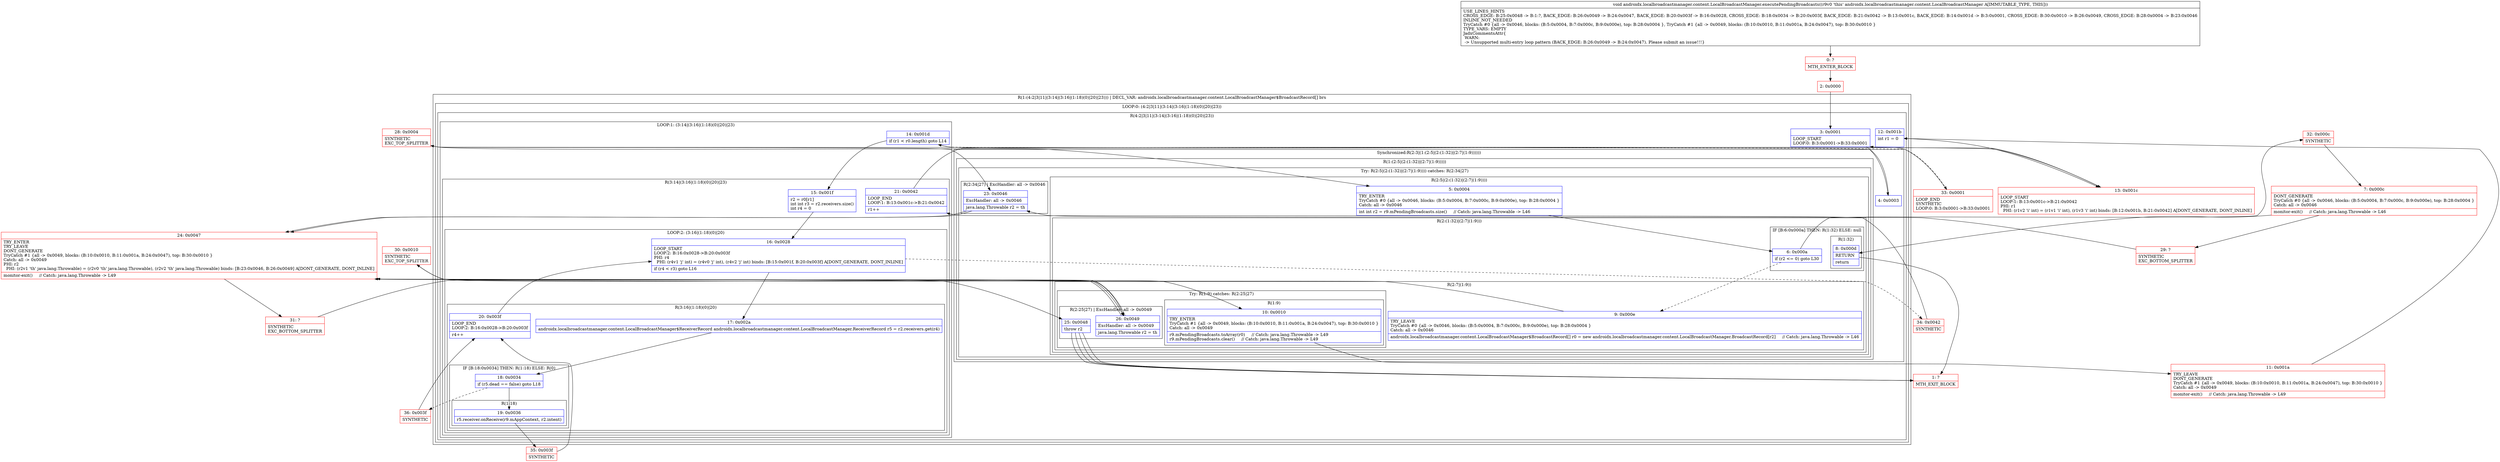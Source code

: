digraph "CFG forandroidx.localbroadcastmanager.content.LocalBroadcastManager.executePendingBroadcasts()V" {
subgraph cluster_Region_172645406 {
label = "R(1:(4:2|3|11|(3:14|(3:16|(1:18)(0)|20)|23))) | DECL_VAR: androidx.localbroadcastmanager.content.LocalBroadcastManager$BroadcastRecord[] brs\l";
node [shape=record,color=blue];
subgraph cluster_LoopRegion_1055681124 {
label = "LOOP:0: (4:2|3|11|(3:14|(3:16|(1:18)(0)|20)|23))";
node [shape=record,color=blue];
subgraph cluster_Region_413612658 {
label = "R(4:2|3|11|(3:14|(3:16|(1:18)(0)|20)|23))";
node [shape=record,color=blue];
Node_3 [shape=record,label="{3\:\ 0x0001|LOOP_START\lLOOP:0: B:3:0x0001\-\>B:33:0x0001\l}"];
subgraph cluster_SynchronizedRegion_192659842 {
label = "Synchronized:R(2:3|(1:(2:5|(2:(1:32)|(2:7|(1:9))))))";
node [shape=record,color=blue];
Node_4 [shape=record,label="{4\:\ 0x0003}"];
subgraph cluster_Region_370952493 {
label = "R(1:(2:5|(2:(1:32)|(2:7|(1:9)))))";
node [shape=record,color=blue];
subgraph cluster_TryCatchRegion_1315855708 {
label = "Try: R(2:5|(2:(1:32)|(2:7|(1:9)))) catches: R(2:34|27)";
node [shape=record,color=blue];
subgraph cluster_Region_916705507 {
label = "R(2:5|(2:(1:32)|(2:7|(1:9))))";
node [shape=record,color=blue];
Node_5 [shape=record,label="{5\:\ 0x0004|TRY_ENTER\lTryCatch #0 \{all \-\> 0x0046, blocks: (B:5:0x0004, B:7:0x000c, B:9:0x000e), top: B:28:0x0004 \}\lCatch: all \-\> 0x0046\l|int int r2 = r9.mPendingBroadcasts.size()     \/\/ Catch: java.lang.Throwable \-\> L46\l}"];
subgraph cluster_Region_319594943 {
label = "R(2:(1:32)|(2:7|(1:9)))";
node [shape=record,color=blue];
subgraph cluster_IfRegion_848571176 {
label = "IF [B:6:0x000a] THEN: R(1:32) ELSE: null";
node [shape=record,color=blue];
Node_6 [shape=record,label="{6\:\ 0x000a|if (r2 \<= 0) goto L30\l}"];
subgraph cluster_Region_1177425293 {
label = "R(1:32)";
node [shape=record,color=blue];
Node_8 [shape=record,label="{8\:\ 0x000d|RETURN\l|return\l}"];
}
}
subgraph cluster_Region_586834732 {
label = "R(2:7|(1:9))";
node [shape=record,color=blue];
Node_9 [shape=record,label="{9\:\ 0x000e|TRY_LEAVE\lTryCatch #0 \{all \-\> 0x0046, blocks: (B:5:0x0004, B:7:0x000c, B:9:0x000e), top: B:28:0x0004 \}\lCatch: all \-\> 0x0046\l|androidx.localbroadcastmanager.content.LocalBroadcastManager$BroadcastRecord[] r0 = new androidx.localbroadcastmanager.content.LocalBroadcastManager.BroadcastRecord[r2]     \/\/ Catch: java.lang.Throwable \-\> L46\l}"];
subgraph cluster_TryCatchRegion_839874884 {
label = "Try: R(1:9) catches: R(2:25|27)";
node [shape=record,color=blue];
subgraph cluster_Region_816566348 {
label = "R(1:9)";
node [shape=record,color=blue];
Node_10 [shape=record,label="{10\:\ 0x0010|TRY_ENTER\lTryCatch #1 \{all \-\> 0x0049, blocks: (B:10:0x0010, B:11:0x001a, B:24:0x0047), top: B:30:0x0010 \}\lCatch: all \-\> 0x0049\l|r9.mPendingBroadcasts.toArray(r0)     \/\/ Catch: java.lang.Throwable \-\> L49\lr9.mPendingBroadcasts.clear()     \/\/ Catch: java.lang.Throwable \-\> L49\l}"];
}
subgraph cluster_Region_246896356 {
label = "R(2:25|27) | ExcHandler: all \-\> 0x0049\l";
node [shape=record,color=blue];
Node_26 [shape=record,label="{26\:\ 0x0049|ExcHandler: all \-\> 0x0049\l|java.lang.Throwable r2 = th\l}"];
Node_25 [shape=record,label="{25\:\ 0x0048|throw r2\l}"];
}
}
}
}
}
subgraph cluster_Region_2017468372 {
label = "R(2:34|27) | ExcHandler: all \-\> 0x0046\l";
node [shape=record,color=blue];
Node_23 [shape=record,label="{23\:\ 0x0046|ExcHandler: all \-\> 0x0046\l|java.lang.Throwable r2 = th\l}"];
Node_25 [shape=record,label="{25\:\ 0x0048|throw r2\l}"];
}
}
}
}
Node_12 [shape=record,label="{12\:\ 0x001b|int r1 = 0\l\l}"];
subgraph cluster_LoopRegion_200908581 {
label = "LOOP:1: (3:14|(3:16|(1:18)(0)|20)|23)";
node [shape=record,color=blue];
Node_14 [shape=record,label="{14\:\ 0x001d|if (r1 \< r0.length) goto L14\l}"];
subgraph cluster_Region_2062249589 {
label = "R(3:14|(3:16|(1:18)(0)|20)|23)";
node [shape=record,color=blue];
Node_15 [shape=record,label="{15\:\ 0x001f|r2 = r0[r1]\lint int r3 = r2.receivers.size()\lint r4 = 0\l}"];
subgraph cluster_LoopRegion_346880212 {
label = "LOOP:2: (3:16|(1:18)(0)|20)";
node [shape=record,color=blue];
Node_16 [shape=record,label="{16\:\ 0x0028|LOOP_START\lLOOP:2: B:16:0x0028\-\>B:20:0x003f\lPHI: r4 \l  PHI: (r4v1 'j' int) = (r4v0 'j' int), (r4v2 'j' int) binds: [B:15:0x001f, B:20:0x003f] A[DONT_GENERATE, DONT_INLINE]\l|if (r4 \< r3) goto L16\l}"];
subgraph cluster_Region_905520281 {
label = "R(3:16|(1:18)(0)|20)";
node [shape=record,color=blue];
Node_17 [shape=record,label="{17\:\ 0x002a|androidx.localbroadcastmanager.content.LocalBroadcastManager$ReceiverRecord androidx.localbroadcastmanager.content.LocalBroadcastManager.ReceiverRecord r5 = r2.receivers.get(r4)\l}"];
subgraph cluster_IfRegion_1925092788 {
label = "IF [B:18:0x0034] THEN: R(1:18) ELSE: R(0)";
node [shape=record,color=blue];
Node_18 [shape=record,label="{18\:\ 0x0034|if (r5.dead == false) goto L18\l}"];
subgraph cluster_Region_1393018192 {
label = "R(1:18)";
node [shape=record,color=blue];
Node_19 [shape=record,label="{19\:\ 0x0036|r5.receiver.onReceive(r9.mAppContext, r2.intent)\l}"];
}
subgraph cluster_Region_1316286252 {
label = "R(0)";
node [shape=record,color=blue];
}
}
Node_20 [shape=record,label="{20\:\ 0x003f|LOOP_END\lLOOP:2: B:16:0x0028\-\>B:20:0x003f\l|r4++\l}"];
}
}
Node_21 [shape=record,label="{21\:\ 0x0042|LOOP_END\lLOOP:1: B:13:0x001c\-\>B:21:0x0042\l|r1++\l}"];
}
}
}
}
}
subgraph cluster_Region_2017468372 {
label = "R(2:34|27) | ExcHandler: all \-\> 0x0046\l";
node [shape=record,color=blue];
Node_23 [shape=record,label="{23\:\ 0x0046|ExcHandler: all \-\> 0x0046\l|java.lang.Throwable r2 = th\l}"];
Node_25 [shape=record,label="{25\:\ 0x0048|throw r2\l}"];
}
subgraph cluster_Region_246896356 {
label = "R(2:25|27) | ExcHandler: all \-\> 0x0049\l";
node [shape=record,color=blue];
Node_26 [shape=record,label="{26\:\ 0x0049|ExcHandler: all \-\> 0x0049\l|java.lang.Throwable r2 = th\l}"];
Node_25 [shape=record,label="{25\:\ 0x0048|throw r2\l}"];
}
Node_0 [shape=record,color=red,label="{0\:\ ?|MTH_ENTER_BLOCK\l}"];
Node_2 [shape=record,color=red,label="{2\:\ 0x0000}"];
Node_28 [shape=record,color=red,label="{28\:\ 0x0004|SYNTHETIC\lEXC_TOP_SPLITTER\l}"];
Node_30 [shape=record,color=red,label="{30\:\ 0x0010|SYNTHETIC\lEXC_TOP_SPLITTER\l}"];
Node_11 [shape=record,color=red,label="{11\:\ 0x001a|TRY_LEAVE\lDONT_GENERATE\lTryCatch #1 \{all \-\> 0x0049, blocks: (B:10:0x0010, B:11:0x001a, B:24:0x0047), top: B:30:0x0010 \}\lCatch: all \-\> 0x0049\l|monitor\-exit()     \/\/ Catch: java.lang.Throwable \-\> L49\l}"];
Node_13 [shape=record,color=red,label="{13\:\ 0x001c|LOOP_START\lLOOP:1: B:13:0x001c\-\>B:21:0x0042\lPHI: r1 \l  PHI: (r1v2 'i' int) = (r1v1 'i' int), (r1v3 'i' int) binds: [B:12:0x001b, B:21:0x0042] A[DONT_GENERATE, DONT_INLINE]\l}"];
Node_35 [shape=record,color=red,label="{35\:\ 0x003f|SYNTHETIC\l}"];
Node_36 [shape=record,color=red,label="{36\:\ 0x003f|SYNTHETIC\l}"];
Node_34 [shape=record,color=red,label="{34\:\ 0x0042|SYNTHETIC\l}"];
Node_33 [shape=record,color=red,label="{33\:\ 0x0001|LOOP_END\lSYNTHETIC\lLOOP:0: B:3:0x0001\-\>B:33:0x0001\l}"];
Node_24 [shape=record,color=red,label="{24\:\ 0x0047|TRY_ENTER\lTRY_LEAVE\lDONT_GENERATE\lTryCatch #1 \{all \-\> 0x0049, blocks: (B:10:0x0010, B:11:0x001a, B:24:0x0047), top: B:30:0x0010 \}\lCatch: all \-\> 0x0049\lPHI: r2 \l  PHI: (r2v1 'th' java.lang.Throwable) = (r2v0 'th' java.lang.Throwable), (r2v2 'th' java.lang.Throwable) binds: [B:23:0x0046, B:26:0x0049] A[DONT_GENERATE, DONT_INLINE]\l|monitor\-exit()     \/\/ Catch: java.lang.Throwable \-\> L49\l}"];
Node_1 [shape=record,color=red,label="{1\:\ ?|MTH_EXIT_BLOCK\l}"];
Node_31 [shape=record,color=red,label="{31\:\ ?|SYNTHETIC\lEXC_BOTTOM_SPLITTER\l}"];
Node_32 [shape=record,color=red,label="{32\:\ 0x000c|SYNTHETIC\l}"];
Node_7 [shape=record,color=red,label="{7\:\ 0x000c|DONT_GENERATE\lTryCatch #0 \{all \-\> 0x0046, blocks: (B:5:0x0004, B:7:0x000c, B:9:0x000e), top: B:28:0x0004 \}\lCatch: all \-\> 0x0046\l|monitor\-exit()     \/\/ Catch: java.lang.Throwable \-\> L46\l}"];
Node_29 [shape=record,color=red,label="{29\:\ ?|SYNTHETIC\lEXC_BOTTOM_SPLITTER\l}"];
MethodNode[shape=record,label="{void androidx.localbroadcastmanager.content.LocalBroadcastManager.executePendingBroadcasts((r9v0 'this' androidx.localbroadcastmanager.content.LocalBroadcastManager A[IMMUTABLE_TYPE, THIS]))  | USE_LINES_HINTS\lCROSS_EDGE: B:25:0x0048 \-\> B:1:?, BACK_EDGE: B:26:0x0049 \-\> B:24:0x0047, BACK_EDGE: B:20:0x003f \-\> B:16:0x0028, CROSS_EDGE: B:18:0x0034 \-\> B:20:0x003f, BACK_EDGE: B:21:0x0042 \-\> B:13:0x001c, BACK_EDGE: B:14:0x001d \-\> B:3:0x0001, CROSS_EDGE: B:30:0x0010 \-\> B:26:0x0049, CROSS_EDGE: B:28:0x0004 \-\> B:23:0x0046\lINLINE_NOT_NEEDED\lTryCatch #0 \{all \-\> 0x0046, blocks: (B:5:0x0004, B:7:0x000c, B:9:0x000e), top: B:28:0x0004 \}, TryCatch #1 \{all \-\> 0x0049, blocks: (B:10:0x0010, B:11:0x001a, B:24:0x0047), top: B:30:0x0010 \}\lTYPE_VARS: EMPTY\lJadxCommentsAttr\{\l WARN: \l \-\> Unsupported multi\-entry loop pattern (BACK_EDGE: B:26:0x0049 \-\> B:24:0x0047). Please submit an issue!!!\}\l}"];
MethodNode -> Node_0;Node_3 -> Node_4;
Node_4 -> Node_28;
Node_5 -> Node_6;
Node_6 -> Node_9[style=dashed];
Node_6 -> Node_32;
Node_8 -> Node_1;
Node_9 -> Node_30;
Node_10 -> Node_11;
Node_26 -> Node_24;
Node_25 -> Node_1;
Node_23 -> Node_24;
Node_25 -> Node_1;
Node_12 -> Node_13;
Node_14 -> Node_15;
Node_14 -> Node_33[style=dashed];
Node_15 -> Node_16;
Node_16 -> Node_17;
Node_16 -> Node_34[style=dashed];
Node_17 -> Node_18;
Node_18 -> Node_19;
Node_18 -> Node_36[style=dashed];
Node_19 -> Node_35;
Node_20 -> Node_16;
Node_21 -> Node_13;
Node_23 -> Node_24;
Node_25 -> Node_1;
Node_26 -> Node_24;
Node_25 -> Node_1;
Node_0 -> Node_2;
Node_2 -> Node_3;
Node_28 -> Node_5;
Node_28 -> Node_23;
Node_30 -> Node_10;
Node_30 -> Node_26;
Node_11 -> Node_12;
Node_13 -> Node_14;
Node_35 -> Node_20;
Node_36 -> Node_20;
Node_34 -> Node_21;
Node_33 -> Node_3;
Node_24 -> Node_25;
Node_24 -> Node_31;
Node_31 -> Node_26;
Node_32 -> Node_7;
Node_7 -> Node_8;
Node_7 -> Node_29;
Node_29 -> Node_23;
}

